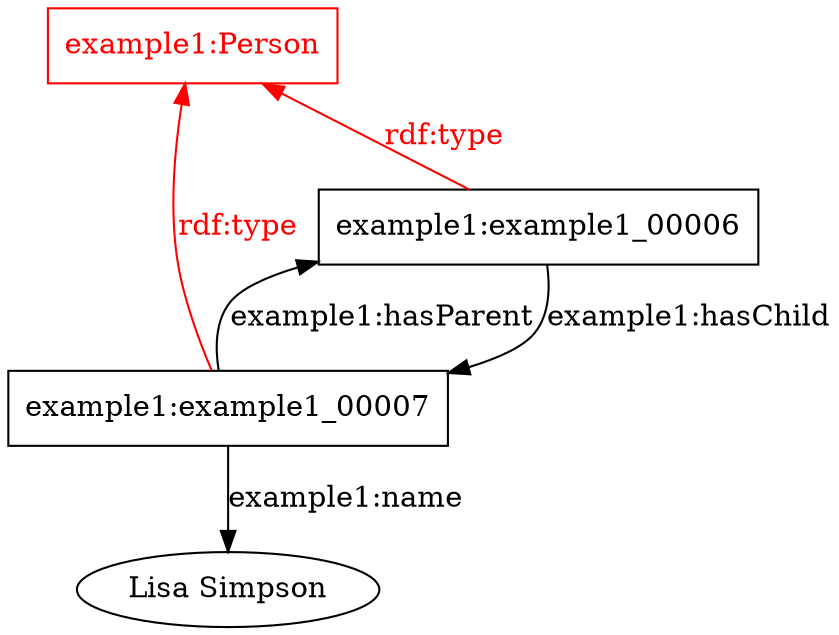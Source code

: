 digraph "example1" {

    graph [font="Arial"]

    "example1:Person" [shape=box, color="0.0,1.0,1.0", fontcolor="0.0,1.0,1.0"]

    "example1:example1_00007" [shape=box]
    "example1:Person" -> "example1:example1_00007" [dir=back, label="rdf:type", color="0.0,1.0,1.0", fontcolor="0.0,1.0,1.0"]
    "example1:example1_00006" -> "example1:example1_00007" [dir=back, label="example1:hasParent"]
    "example1:example1_00007" -> "Lisa Simpson" [label="example1:name"]

    "example1:example1_00006" [shape=box]
    "example1:Person" -> "example1:example1_00006" [dir=back, label="rdf:type", color="0.0,1.0,1.0", fontcolor="0.0,1.0,1.0"]
    "example1:example1_00006" -> "example1:example1_00007" [label="example1:hasChild"]

}
